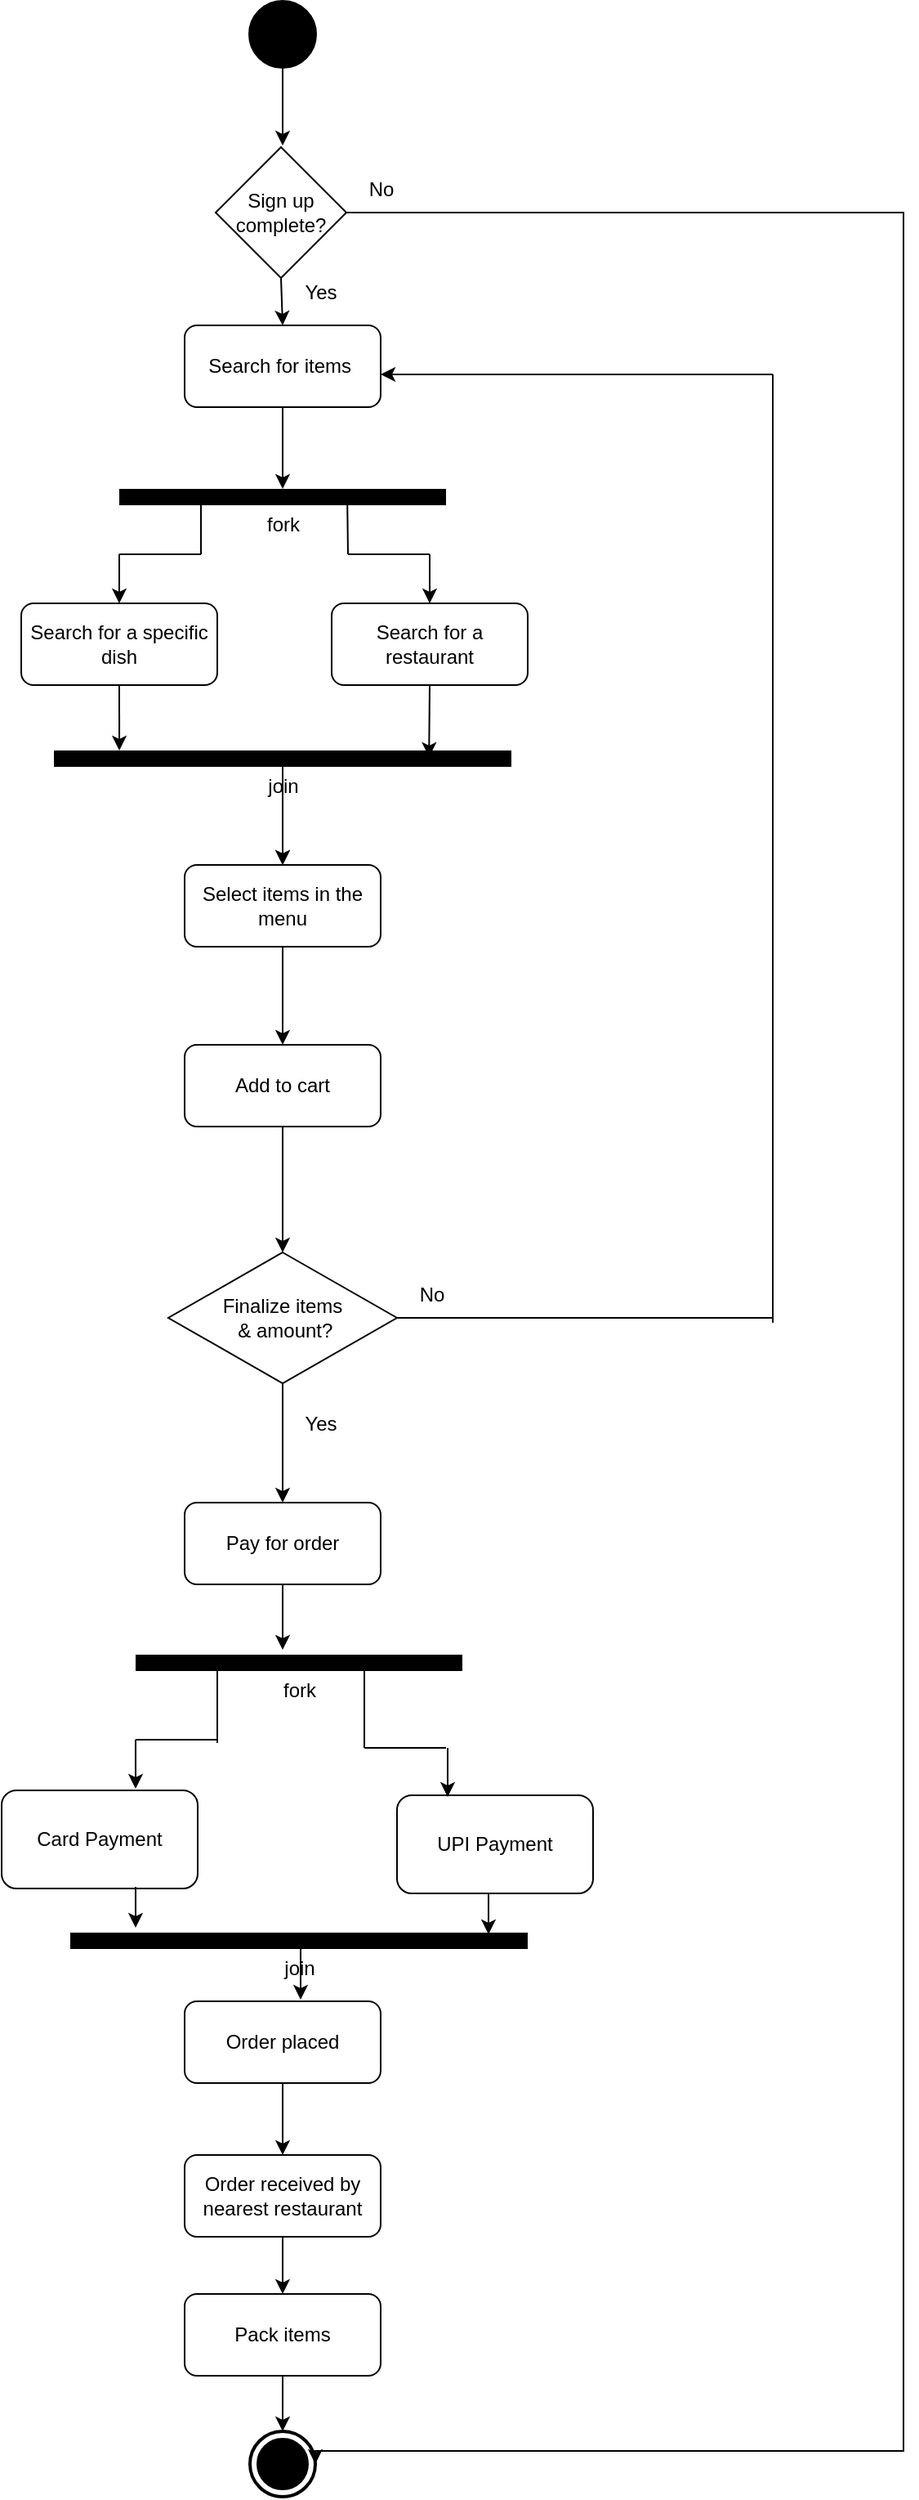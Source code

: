 <?xml version="1.0" encoding="UTF-8"?>
<mxfile version="20.8.23" type="browser">
  <diagram id="BkzSxsWmDnVCYI9GbU2Q" name="Page-1">
    <mxGraphModel dx="1221" dy="520" grid="1" gridSize="10" guides="1" tooltips="1" connect="1" arrows="1" fold="1" page="1" pageScale="1" pageWidth="827" pageHeight="1169" math="0" shadow="0">
      <root>
        <mxCell id="0" />
        <mxCell id="1" parent="0" />
        <mxCell id="XJhIEE1tjyMydZubOQLV-2" value="" style="shape=ellipse;html=1;fillColor=#000000;strokeWidth=2;verticalLabelPosition=bottom;verticalAlignment=top;perimeter=ellipsePerimeter;" parent="1" vertex="1">
          <mxGeometry x="400" y="12" width="40" height="40" as="geometry" />
        </mxCell>
        <mxCell id="XJhIEE1tjyMydZubOQLV-4" value="" style="endArrow=classic;html=1;rounded=0;exitX=0.5;exitY=1;exitDx=0;exitDy=0;" parent="1" source="XJhIEE1tjyMydZubOQLV-2" edge="1">
          <mxGeometry width="50" height="50" relative="1" as="geometry">
            <mxPoint x="360" y="340" as="sourcePoint" />
            <mxPoint x="420" y="100" as="targetPoint" />
          </mxGeometry>
        </mxCell>
        <mxCell id="XJhIEE1tjyMydZubOQLV-5" value="&lt;div&gt;Search for items&amp;nbsp;&lt;/div&gt;" style="rounded=1;whiteSpace=wrap;html=1;strokeWidth=1;" parent="1" vertex="1">
          <mxGeometry x="360" y="210" width="120" height="50" as="geometry" />
        </mxCell>
        <mxCell id="XJhIEE1tjyMydZubOQLV-6" value="" style="endArrow=classic;html=1;rounded=0;exitX=0.5;exitY=1;exitDx=0;exitDy=0;" parent="1" edge="1" source="Yu3wiYNvBDVIHfezELYz-4">
          <mxGeometry width="50" height="50" relative="1" as="geometry">
            <mxPoint x="419.5" y="170" as="sourcePoint" />
            <mxPoint x="420" y="210" as="targetPoint" />
          </mxGeometry>
        </mxCell>
        <mxCell id="XJhIEE1tjyMydZubOQLV-7" value="fork" style="line;strokeWidth=10;html=1;" parent="1" vertex="1">
          <mxGeometry x="320" y="310" width="200" height="10" as="geometry" />
        </mxCell>
        <mxCell id="XJhIEE1tjyMydZubOQLV-8" value="" style="endArrow=classic;html=1;rounded=0;exitX=0.5;exitY=1;exitDx=0;exitDy=0;" parent="1" source="XJhIEE1tjyMydZubOQLV-5" target="XJhIEE1tjyMydZubOQLV-7" edge="1">
          <mxGeometry width="50" height="50" relative="1" as="geometry">
            <mxPoint x="360" y="340" as="sourcePoint" />
            <mxPoint x="410" y="290" as="targetPoint" />
          </mxGeometry>
        </mxCell>
        <mxCell id="XJhIEE1tjyMydZubOQLV-9" value="&lt;div&gt;Search for a specific dish&lt;/div&gt;" style="rounded=1;whiteSpace=wrap;html=1;strokeWidth=1;" parent="1" vertex="1">
          <mxGeometry x="260" y="380" width="120" height="50" as="geometry" />
        </mxCell>
        <mxCell id="XJhIEE1tjyMydZubOQLV-10" value="&lt;div&gt;Search for a restaurant&lt;/div&gt;" style="rounded=1;whiteSpace=wrap;html=1;strokeWidth=1;" parent="1" vertex="1">
          <mxGeometry x="450" y="380" width="120" height="50" as="geometry" />
        </mxCell>
        <mxCell id="XJhIEE1tjyMydZubOQLV-11" value="" style="endArrow=classic;html=1;rounded=0;entryX=0.5;entryY=0;entryDx=0;entryDy=0;" parent="1" target="XJhIEE1tjyMydZubOQLV-9" edge="1">
          <mxGeometry width="50" height="50" relative="1" as="geometry">
            <mxPoint x="320" y="350" as="sourcePoint" />
            <mxPoint x="410" y="290" as="targetPoint" />
          </mxGeometry>
        </mxCell>
        <mxCell id="XJhIEE1tjyMydZubOQLV-12" value="" style="endArrow=none;html=1;rounded=0;" parent="1" edge="1">
          <mxGeometry width="50" height="50" relative="1" as="geometry">
            <mxPoint x="320" y="350" as="sourcePoint" />
            <mxPoint x="370" y="350" as="targetPoint" />
          </mxGeometry>
        </mxCell>
        <mxCell id="XJhIEE1tjyMydZubOQLV-13" value="" style="endArrow=none;html=1;rounded=0;entryX=0.25;entryY=0.5;entryDx=0;entryDy=0;entryPerimeter=0;" parent="1" target="XJhIEE1tjyMydZubOQLV-7" edge="1">
          <mxGeometry width="50" height="50" relative="1" as="geometry">
            <mxPoint x="370" y="350" as="sourcePoint" />
            <mxPoint x="410" y="290" as="targetPoint" />
          </mxGeometry>
        </mxCell>
        <mxCell id="XJhIEE1tjyMydZubOQLV-14" value="" style="endArrow=classic;html=1;rounded=0;entryX=0.5;entryY=0;entryDx=0;entryDy=0;" parent="1" target="XJhIEE1tjyMydZubOQLV-10" edge="1">
          <mxGeometry width="50" height="50" relative="1" as="geometry">
            <mxPoint x="510" y="350" as="sourcePoint" />
            <mxPoint x="510" y="320" as="targetPoint" />
          </mxGeometry>
        </mxCell>
        <mxCell id="XJhIEE1tjyMydZubOQLV-15" value="" style="endArrow=none;html=1;rounded=0;" parent="1" edge="1">
          <mxGeometry width="50" height="50" relative="1" as="geometry">
            <mxPoint x="460" y="350" as="sourcePoint" />
            <mxPoint x="510" y="350" as="targetPoint" />
          </mxGeometry>
        </mxCell>
        <mxCell id="XJhIEE1tjyMydZubOQLV-16" value="" style="endArrow=none;html=1;rounded=0;entryX=0.698;entryY=0.3;entryDx=0;entryDy=0;entryPerimeter=0;" parent="1" edge="1">
          <mxGeometry width="50" height="50" relative="1" as="geometry">
            <mxPoint x="460" y="350" as="sourcePoint" />
            <mxPoint x="459.6" y="319" as="targetPoint" />
          </mxGeometry>
        </mxCell>
        <mxCell id="Yu3wiYNvBDVIHfezELYz-8" value="" style="edgeStyle=orthogonalEdgeStyle;rounded=0;orthogonalLoop=1;jettySize=auto;html=1;" edge="1" parent="1" source="XJhIEE1tjyMydZubOQLV-17" target="XJhIEE1tjyMydZubOQLV-20">
          <mxGeometry relative="1" as="geometry" />
        </mxCell>
        <mxCell id="XJhIEE1tjyMydZubOQLV-17" value="join" style="line;strokeWidth=10;html=1;" parent="1" vertex="1">
          <mxGeometry x="280" y="470" width="280" height="10" as="geometry" />
        </mxCell>
        <mxCell id="XJhIEE1tjyMydZubOQLV-18" value="" style="endArrow=classic;html=1;rounded=0;entryX=0.143;entryY=0;entryDx=0;entryDy=0;entryPerimeter=0;exitX=0.5;exitY=1;exitDx=0;exitDy=0;" parent="1" source="XJhIEE1tjyMydZubOQLV-9" target="XJhIEE1tjyMydZubOQLV-17" edge="1">
          <mxGeometry width="50" height="50" relative="1" as="geometry">
            <mxPoint x="320" y="440" as="sourcePoint" />
            <mxPoint x="320" y="460" as="targetPoint" />
          </mxGeometry>
        </mxCell>
        <mxCell id="XJhIEE1tjyMydZubOQLV-19" value="" style="endArrow=classic;html=1;rounded=0;exitX=0.5;exitY=1;exitDx=0;exitDy=0;entryX=0.82;entryY=0.4;entryDx=0;entryDy=0;entryPerimeter=0;" parent="1" source="XJhIEE1tjyMydZubOQLV-10" target="XJhIEE1tjyMydZubOQLV-17" edge="1">
          <mxGeometry width="50" height="50" relative="1" as="geometry">
            <mxPoint x="360" y="340" as="sourcePoint" />
            <mxPoint x="410" y="290" as="targetPoint" />
          </mxGeometry>
        </mxCell>
        <mxCell id="XJhIEE1tjyMydZubOQLV-20" value="&lt;div&gt;Select items in the menu&lt;/div&gt;" style="rounded=1;whiteSpace=wrap;html=1;strokeWidth=1;" parent="1" vertex="1">
          <mxGeometry x="360" y="540" width="120" height="50" as="geometry" />
        </mxCell>
        <mxCell id="XJhIEE1tjyMydZubOQLV-21" value="" style="endArrow=classic;html=1;rounded=0;entryX=0.5;entryY=0;entryDx=0;entryDy=0;" parent="1" source="XJhIEE1tjyMydZubOQLV-17" target="XJhIEE1tjyMydZubOQLV-20" edge="1">
          <mxGeometry width="50" height="50" relative="1" as="geometry">
            <mxPoint x="360" y="520" as="sourcePoint" />
            <mxPoint x="410" y="470" as="targetPoint" />
          </mxGeometry>
        </mxCell>
        <mxCell id="XJhIEE1tjyMydZubOQLV-22" value="&lt;div&gt;Add to cart&lt;/div&gt;" style="rounded=1;whiteSpace=wrap;html=1;strokeWidth=1;" parent="1" vertex="1">
          <mxGeometry x="360" y="650" width="120" height="50" as="geometry" />
        </mxCell>
        <mxCell id="XJhIEE1tjyMydZubOQLV-24" value="Finalize items&lt;br&gt;&amp;nbsp;&amp;amp; amount?" style="rhombus;whiteSpace=wrap;html=1;" parent="1" vertex="1">
          <mxGeometry x="350" y="777" width="140" height="80" as="geometry" />
        </mxCell>
        <mxCell id="XJhIEE1tjyMydZubOQLV-25" value="" style="endArrow=classic;html=1;rounded=0;entryX=0.5;entryY=0;entryDx=0;entryDy=0;exitX=0.5;exitY=1;exitDx=0;exitDy=0;" parent="1" source="XJhIEE1tjyMydZubOQLV-22" target="XJhIEE1tjyMydZubOQLV-24" edge="1">
          <mxGeometry width="50" height="50" relative="1" as="geometry">
            <mxPoint x="360" y="770" as="sourcePoint" />
            <mxPoint x="410" y="720" as="targetPoint" />
          </mxGeometry>
        </mxCell>
        <mxCell id="XJhIEE1tjyMydZubOQLV-26" value="Pay for order" style="rounded=1;whiteSpace=wrap;html=1;strokeWidth=1;" parent="1" vertex="1">
          <mxGeometry x="360" y="930" width="120" height="50" as="geometry" />
        </mxCell>
        <mxCell id="XJhIEE1tjyMydZubOQLV-27" value="" style="endArrow=classic;html=1;rounded=0;entryX=0.5;entryY=0;entryDx=0;entryDy=0;" parent="1" source="XJhIEE1tjyMydZubOQLV-24" target="XJhIEE1tjyMydZubOQLV-26" edge="1">
          <mxGeometry width="50" height="50" relative="1" as="geometry">
            <mxPoint x="360" y="810" as="sourcePoint" />
            <mxPoint x="410" y="760" as="targetPoint" />
          </mxGeometry>
        </mxCell>
        <mxCell id="XJhIEE1tjyMydZubOQLV-28" value="&lt;div&gt;Order placed&lt;/div&gt;" style="rounded=1;whiteSpace=wrap;html=1;strokeWidth=1;" parent="1" vertex="1">
          <mxGeometry x="360" y="1235" width="120" height="50" as="geometry" />
        </mxCell>
        <mxCell id="XJhIEE1tjyMydZubOQLV-30" value="&lt;div&gt;Order received by nearest restaurant&lt;/div&gt;" style="rounded=1;whiteSpace=wrap;html=1;strokeWidth=1;" parent="1" vertex="1">
          <mxGeometry x="360" y="1329" width="120" height="50" as="geometry" />
        </mxCell>
        <mxCell id="XJhIEE1tjyMydZubOQLV-31" value="" style="endArrow=classic;html=1;rounded=0;entryX=0.5;entryY=0;entryDx=0;entryDy=0;exitX=0.5;exitY=1;exitDx=0;exitDy=0;" parent="1" source="XJhIEE1tjyMydZubOQLV-28" target="XJhIEE1tjyMydZubOQLV-30" edge="1">
          <mxGeometry width="50" height="50" relative="1" as="geometry">
            <mxPoint x="360" y="850" as="sourcePoint" />
            <mxPoint x="420" y="1010" as="targetPoint" />
          </mxGeometry>
        </mxCell>
        <mxCell id="XJhIEE1tjyMydZubOQLV-32" value="&lt;div&gt;Pack items&lt;/div&gt;" style="rounded=1;whiteSpace=wrap;html=1;strokeWidth=1;" parent="1" vertex="1">
          <mxGeometry x="360" y="1414" width="120" height="50" as="geometry" />
        </mxCell>
        <mxCell id="XJhIEE1tjyMydZubOQLV-33" value="" style="endArrow=classic;html=1;rounded=0;entryX=0.5;entryY=0;entryDx=0;entryDy=0;" parent="1" source="XJhIEE1tjyMydZubOQLV-30" target="XJhIEE1tjyMydZubOQLV-32" edge="1">
          <mxGeometry width="50" height="50" relative="1" as="geometry">
            <mxPoint x="360" y="980" as="sourcePoint" />
            <mxPoint x="410" y="930" as="targetPoint" />
          </mxGeometry>
        </mxCell>
        <mxCell id="XJhIEE1tjyMydZubOQLV-34" value="" style="html=1;shape=mxgraph.sysml.actFinal;strokeWidth=2;verticalLabelPosition=bottom;verticalAlignment=top;" parent="1" vertex="1">
          <mxGeometry x="400" y="1498" width="40" height="40" as="geometry" />
        </mxCell>
        <mxCell id="XJhIEE1tjyMydZubOQLV-35" value="" style="endArrow=classic;html=1;rounded=0;entryX=0.5;entryY=0;entryDx=0;entryDy=0;entryPerimeter=0;" parent="1" source="XJhIEE1tjyMydZubOQLV-32" target="XJhIEE1tjyMydZubOQLV-34" edge="1">
          <mxGeometry width="50" height="50" relative="1" as="geometry">
            <mxPoint x="360" y="1060" as="sourcePoint" />
            <mxPoint x="410" y="1010" as="targetPoint" />
          </mxGeometry>
        </mxCell>
        <mxCell id="XJhIEE1tjyMydZubOQLV-37" value="" style="endArrow=none;html=1;rounded=0;" parent="1" edge="1">
          <mxGeometry width="50" height="50" relative="1" as="geometry">
            <mxPoint x="720" y="240" as="sourcePoint" />
            <mxPoint x="720" y="820" as="targetPoint" />
          </mxGeometry>
        </mxCell>
        <mxCell id="XJhIEE1tjyMydZubOQLV-39" value="No" style="text;html=1;align=center;verticalAlign=middle;resizable=0;points=[];autosize=1;strokeColor=none;fillColor=none;" parent="1" vertex="1">
          <mxGeometry x="491" y="788" width="40" height="30" as="geometry" />
        </mxCell>
        <mxCell id="Yu3wiYNvBDVIHfezELYz-2" value="" style="endArrow=classic;html=1;rounded=0;" edge="1" parent="1">
          <mxGeometry width="50" height="50" relative="1" as="geometry">
            <mxPoint x="720" y="240" as="sourcePoint" />
            <mxPoint x="480" y="240" as="targetPoint" />
            <Array as="points" />
          </mxGeometry>
        </mxCell>
        <mxCell id="Yu3wiYNvBDVIHfezELYz-3" value="Yes" style="text;html=1;align=center;verticalAlign=middle;resizable=0;points=[];autosize=1;strokeColor=none;fillColor=none;" vertex="1" parent="1">
          <mxGeometry x="423" y="867" width="40" height="30" as="geometry" />
        </mxCell>
        <mxCell id="Yu3wiYNvBDVIHfezELYz-5" style="edgeStyle=orthogonalEdgeStyle;rounded=0;orthogonalLoop=1;jettySize=auto;html=1;entryX=1;entryY=0.5;entryDx=0;entryDy=0;entryPerimeter=0;" edge="1" parent="1" source="Yu3wiYNvBDVIHfezELYz-4" target="XJhIEE1tjyMydZubOQLV-34">
          <mxGeometry relative="1" as="geometry">
            <mxPoint x="780" y="1100" as="targetPoint" />
            <Array as="points">
              <mxPoint x="800" y="141" />
              <mxPoint x="800" y="1510" />
              <mxPoint x="440" y="1510" />
            </Array>
          </mxGeometry>
        </mxCell>
        <mxCell id="Yu3wiYNvBDVIHfezELYz-4" value="Sign up complete?" style="rhombus;whiteSpace=wrap;html=1;" vertex="1" parent="1">
          <mxGeometry x="379" y="101" width="80" height="80" as="geometry" />
        </mxCell>
        <mxCell id="Yu3wiYNvBDVIHfezELYz-6" value="No" style="text;html=1;align=center;verticalAlign=middle;resizable=0;points=[];autosize=1;strokeColor=none;fillColor=none;" vertex="1" parent="1">
          <mxGeometry x="460" y="112" width="40" height="30" as="geometry" />
        </mxCell>
        <mxCell id="Yu3wiYNvBDVIHfezELYz-7" value="Yes" style="text;html=1;align=center;verticalAlign=middle;resizable=0;points=[];autosize=1;strokeColor=none;fillColor=none;" vertex="1" parent="1">
          <mxGeometry x="423" y="175" width="40" height="30" as="geometry" />
        </mxCell>
        <mxCell id="Yu3wiYNvBDVIHfezELYz-14" value="fork" style="line;strokeWidth=10;html=1;" vertex="1" parent="1">
          <mxGeometry x="330" y="1023" width="200" height="10" as="geometry" />
        </mxCell>
        <mxCell id="Yu3wiYNvBDVIHfezELYz-15" value="&lt;div&gt;Card Payment&lt;/div&gt;" style="rounded=1;whiteSpace=wrap;html=1;strokeWidth=1;" vertex="1" parent="1">
          <mxGeometry x="248" y="1106" width="120" height="60" as="geometry" />
        </mxCell>
        <mxCell id="Yu3wiYNvBDVIHfezELYz-17" value="&lt;div&gt;UPI Payment&lt;/div&gt;" style="rounded=1;whiteSpace=wrap;html=1;strokeWidth=1;" vertex="1" parent="1">
          <mxGeometry x="490" y="1109" width="120" height="60" as="geometry" />
        </mxCell>
        <mxCell id="Yu3wiYNvBDVIHfezELYz-18" value="" style="endArrow=none;html=1;rounded=0;" edge="1" parent="1" source="XJhIEE1tjyMydZubOQLV-24">
          <mxGeometry width="50" height="50" relative="1" as="geometry">
            <mxPoint x="180" y="830" as="sourcePoint" />
            <mxPoint x="720" y="817" as="targetPoint" />
            <Array as="points">
              <mxPoint x="610" y="817" />
            </Array>
          </mxGeometry>
        </mxCell>
        <mxCell id="Yu3wiYNvBDVIHfezELYz-19" value="" style="endArrow=none;html=1;rounded=0;entryX=0.25;entryY=0.5;entryDx=0;entryDy=0;entryPerimeter=0;" edge="1" parent="1" target="Yu3wiYNvBDVIHfezELYz-14">
          <mxGeometry width="50" height="50" relative="1" as="geometry">
            <mxPoint x="380" y="1077" as="sourcePoint" />
            <mxPoint x="380" y="1042" as="targetPoint" />
          </mxGeometry>
        </mxCell>
        <mxCell id="Yu3wiYNvBDVIHfezELYz-20" value="" style="endArrow=none;html=1;rounded=0;" edge="1" parent="1">
          <mxGeometry width="50" height="50" relative="1" as="geometry">
            <mxPoint x="330" y="1075" as="sourcePoint" />
            <mxPoint x="380" y="1075" as="targetPoint" />
          </mxGeometry>
        </mxCell>
        <mxCell id="Yu3wiYNvBDVIHfezELYz-22" value="" style="endArrow=classic;html=1;rounded=0;entryX=0.5;entryY=0;entryDx=0;entryDy=0;" edge="1" parent="1">
          <mxGeometry width="50" height="50" relative="1" as="geometry">
            <mxPoint x="330" y="1075" as="sourcePoint" />
            <mxPoint x="330" y="1105" as="targetPoint" />
          </mxGeometry>
        </mxCell>
        <mxCell id="Yu3wiYNvBDVIHfezELYz-23" value="" style="endArrow=none;html=1;rounded=0;" edge="1" parent="1">
          <mxGeometry width="50" height="50" relative="1" as="geometry">
            <mxPoint x="470" y="1080" as="sourcePoint" />
            <mxPoint x="470" y="1030" as="targetPoint" />
          </mxGeometry>
        </mxCell>
        <mxCell id="Yu3wiYNvBDVIHfezELYz-24" value="" style="endArrow=none;html=1;rounded=0;" edge="1" parent="1">
          <mxGeometry width="50" height="50" relative="1" as="geometry">
            <mxPoint x="470" y="1080" as="sourcePoint" />
            <mxPoint x="520" y="1080" as="targetPoint" />
            <Array as="points" />
          </mxGeometry>
        </mxCell>
        <mxCell id="Yu3wiYNvBDVIHfezELYz-25" value="" style="endArrow=classic;html=1;rounded=0;" edge="1" parent="1">
          <mxGeometry width="50" height="50" relative="1" as="geometry">
            <mxPoint x="521" y="1080" as="sourcePoint" />
            <mxPoint x="521" y="1110" as="targetPoint" />
          </mxGeometry>
        </mxCell>
        <mxCell id="Yu3wiYNvBDVIHfezELYz-26" value="join" style="line;strokeWidth=10;html=1;" vertex="1" parent="1">
          <mxGeometry x="290" y="1193" width="280" height="10" as="geometry" />
        </mxCell>
        <mxCell id="Yu3wiYNvBDVIHfezELYz-27" value="" style="endArrow=classic;html=1;rounded=0;exitX=0.5;exitY=1;exitDx=0;exitDy=0;" edge="1" parent="1">
          <mxGeometry width="50" height="50" relative="1" as="geometry">
            <mxPoint x="330" y="1165" as="sourcePoint" />
            <mxPoint x="330" y="1190" as="targetPoint" />
          </mxGeometry>
        </mxCell>
        <mxCell id="Yu3wiYNvBDVIHfezELYz-28" value="" style="endArrow=classic;html=1;rounded=0;exitX=0.5;exitY=1;exitDx=0;exitDy=0;" edge="1" parent="1">
          <mxGeometry width="50" height="50" relative="1" as="geometry">
            <mxPoint x="546" y="1169" as="sourcePoint" />
            <mxPoint x="546" y="1194" as="targetPoint" />
          </mxGeometry>
        </mxCell>
        <mxCell id="Yu3wiYNvBDVIHfezELYz-29" value="" style="endArrow=classic;html=1;rounded=0;" edge="1" parent="1">
          <mxGeometry width="50" height="50" relative="1" as="geometry">
            <mxPoint x="431" y="1200" as="sourcePoint" />
            <mxPoint x="431" y="1234" as="targetPoint" />
          </mxGeometry>
        </mxCell>
        <mxCell id="Yu3wiYNvBDVIHfezELYz-30" value="" style="endArrow=classic;html=1;rounded=0;exitX=0.5;exitY=1;exitDx=0;exitDy=0;entryX=0.5;entryY=0;entryDx=0;entryDy=0;" edge="1" parent="1" source="XJhIEE1tjyMydZubOQLV-20" target="XJhIEE1tjyMydZubOQLV-22">
          <mxGeometry width="50" height="50" relative="1" as="geometry">
            <mxPoint x="430" y="589" as="sourcePoint" />
            <mxPoint x="430" y="650" as="targetPoint" />
            <Array as="points">
              <mxPoint x="420" y="620" />
            </Array>
          </mxGeometry>
        </mxCell>
        <mxCell id="Yu3wiYNvBDVIHfezELYz-31" value="" style="endArrow=classic;html=1;rounded=0;" edge="1" parent="1">
          <mxGeometry width="50" height="50" relative="1" as="geometry">
            <mxPoint x="420" y="980" as="sourcePoint" />
            <mxPoint x="420" y="1020" as="targetPoint" />
          </mxGeometry>
        </mxCell>
      </root>
    </mxGraphModel>
  </diagram>
</mxfile>
